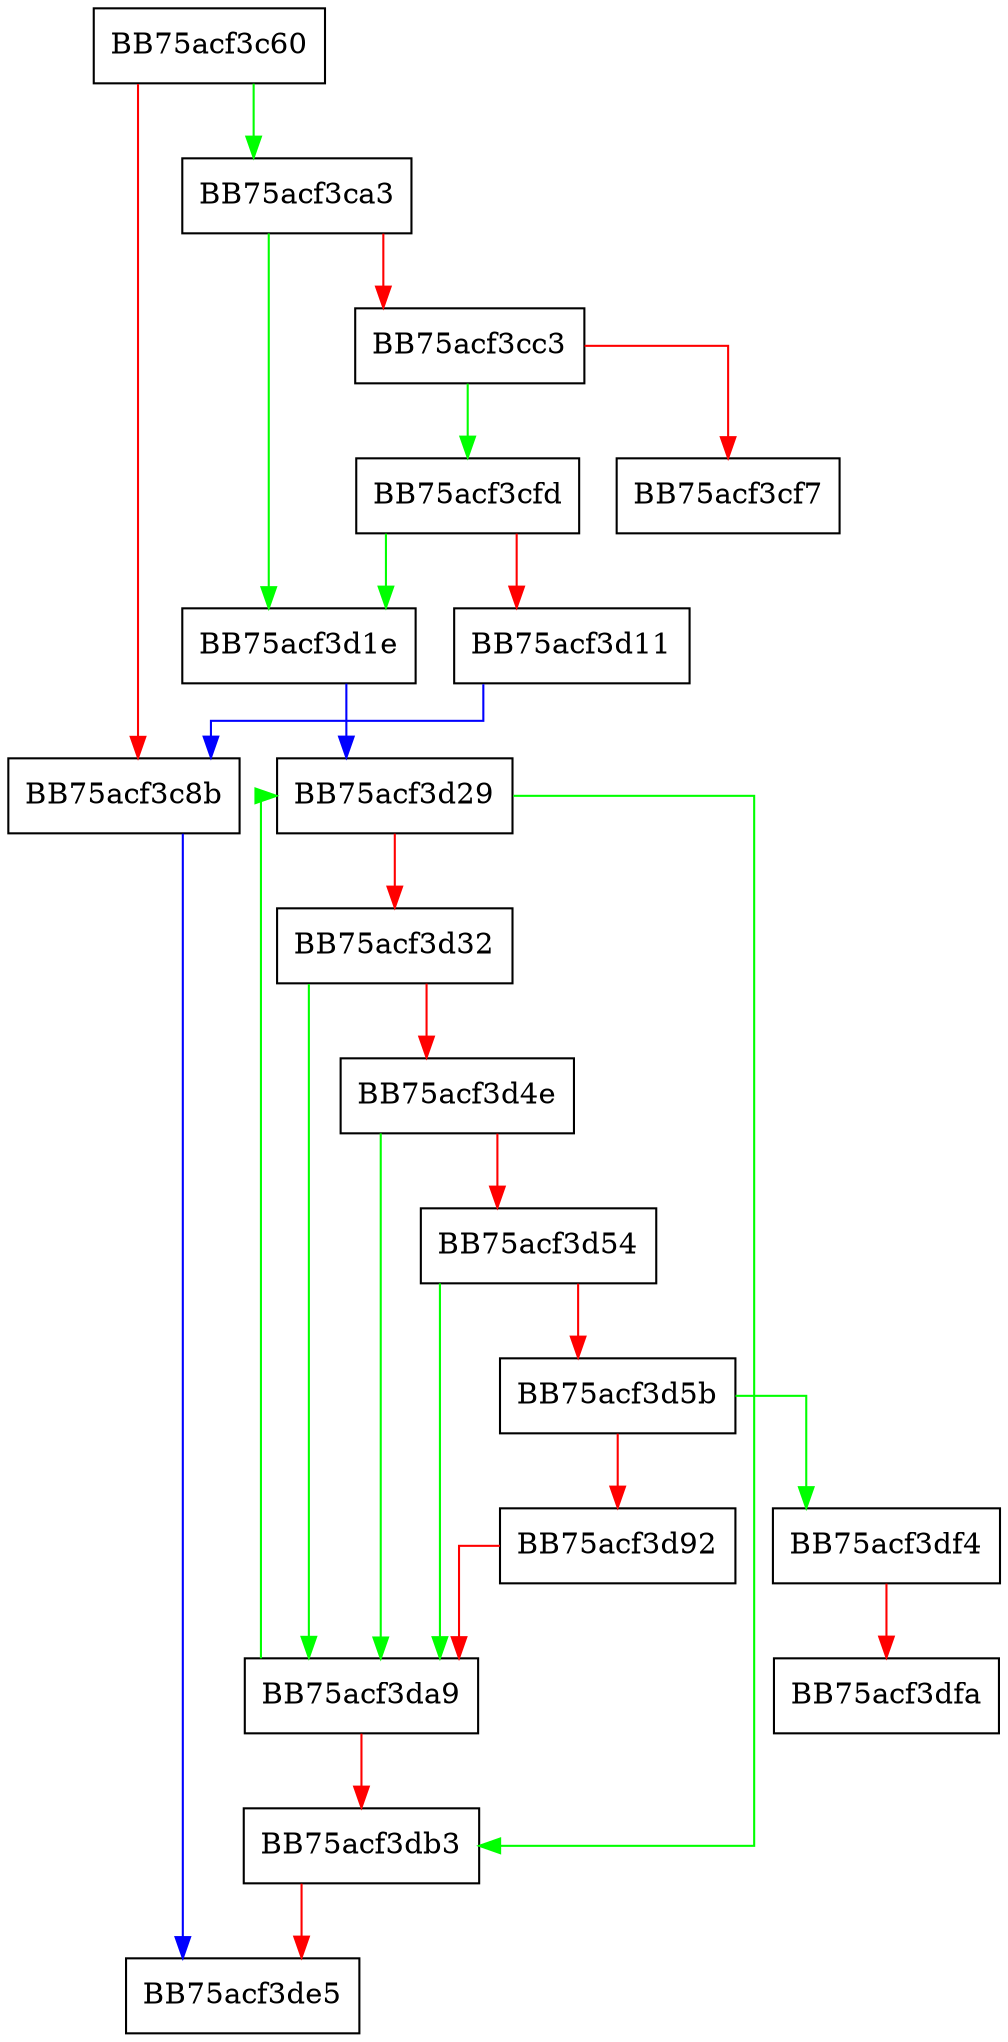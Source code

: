 digraph execute {
  node [shape="box"];
  graph [splines=ortho];
  BB75acf3c60 -> BB75acf3ca3 [color="green"];
  BB75acf3c60 -> BB75acf3c8b [color="red"];
  BB75acf3c8b -> BB75acf3de5 [color="blue"];
  BB75acf3ca3 -> BB75acf3d1e [color="green"];
  BB75acf3ca3 -> BB75acf3cc3 [color="red"];
  BB75acf3cc3 -> BB75acf3cfd [color="green"];
  BB75acf3cc3 -> BB75acf3cf7 [color="red"];
  BB75acf3cfd -> BB75acf3d1e [color="green"];
  BB75acf3cfd -> BB75acf3d11 [color="red"];
  BB75acf3d11 -> BB75acf3c8b [color="blue"];
  BB75acf3d1e -> BB75acf3d29 [color="blue"];
  BB75acf3d29 -> BB75acf3db3 [color="green"];
  BB75acf3d29 -> BB75acf3d32 [color="red"];
  BB75acf3d32 -> BB75acf3da9 [color="green"];
  BB75acf3d32 -> BB75acf3d4e [color="red"];
  BB75acf3d4e -> BB75acf3da9 [color="green"];
  BB75acf3d4e -> BB75acf3d54 [color="red"];
  BB75acf3d54 -> BB75acf3da9 [color="green"];
  BB75acf3d54 -> BB75acf3d5b [color="red"];
  BB75acf3d5b -> BB75acf3df4 [color="green"];
  BB75acf3d5b -> BB75acf3d92 [color="red"];
  BB75acf3d92 -> BB75acf3da9 [color="red"];
  BB75acf3da9 -> BB75acf3d29 [color="green"];
  BB75acf3da9 -> BB75acf3db3 [color="red"];
  BB75acf3db3 -> BB75acf3de5 [color="red"];
  BB75acf3df4 -> BB75acf3dfa [color="red"];
}